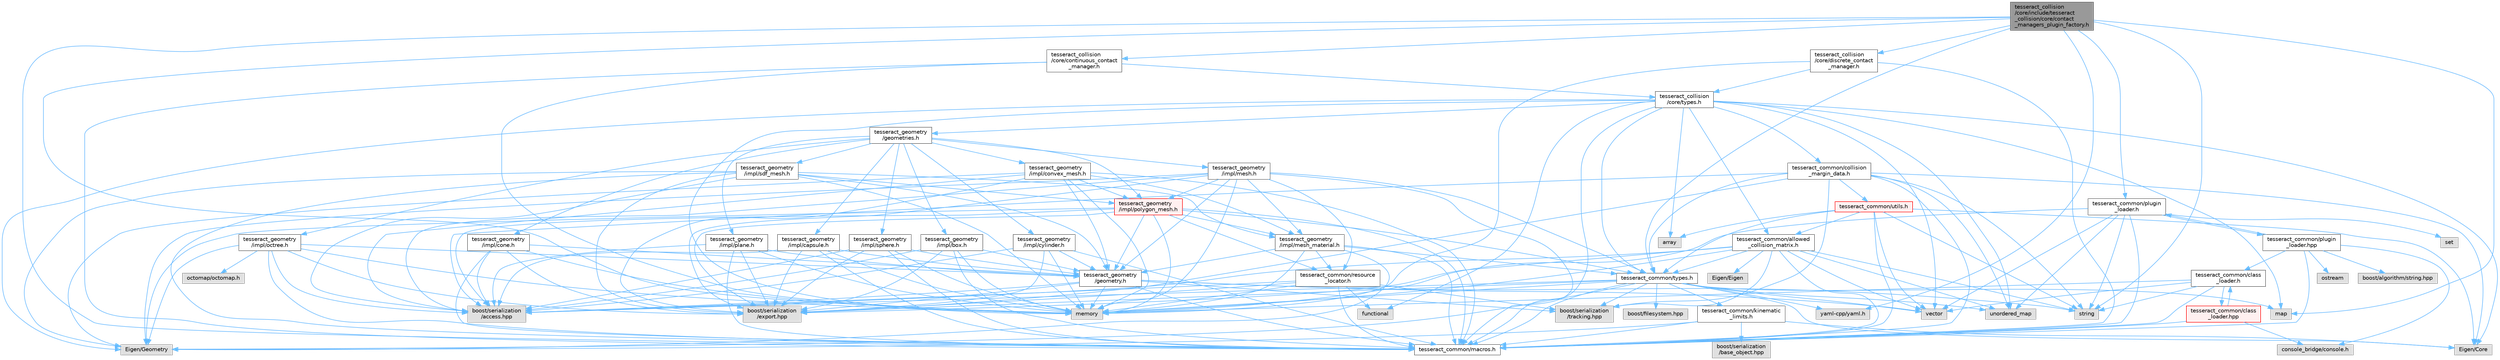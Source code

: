 digraph "tesseract_collision/core/include/tesseract_collision/core/contact_managers_plugin_factory.h"
{
 // LATEX_PDF_SIZE
  bgcolor="transparent";
  edge [fontname=Helvetica,fontsize=10,labelfontname=Helvetica,labelfontsize=10];
  node [fontname=Helvetica,fontsize=10,shape=box,height=0.2,width=0.4];
  Node1 [label="tesseract_collision\l/core/include/tesseract\l_collision/core/contact\l_managers_plugin_factory.h",height=0.2,width=0.4,color="gray40", fillcolor="grey60", style="filled", fontcolor="black",tooltip="Factory for loading contact managers as plugins."];
  Node1 -> Node2 [color="steelblue1",style="solid"];
  Node2 [label="tesseract_common/macros.h",height=0.2,width=0.4,color="grey40", fillcolor="white", style="filled",URL="$de/d3c/macros_8h.html",tooltip="Common Tesseract Macros."];
  Node1 -> Node3 [color="steelblue1",style="solid"];
  Node3 [label="string",height=0.2,width=0.4,color="grey60", fillcolor="#E0E0E0", style="filled",tooltip=" "];
  Node1 -> Node4 [color="steelblue1",style="solid"];
  Node4 [label="memory",height=0.2,width=0.4,color="grey60", fillcolor="#E0E0E0", style="filled",tooltip=" "];
  Node1 -> Node5 [color="steelblue1",style="solid"];
  Node5 [label="map",height=0.2,width=0.4,color="grey60", fillcolor="#E0E0E0", style="filled",tooltip=" "];
  Node1 -> Node6 [color="steelblue1",style="solid"];
  Node6 [label="yaml-cpp/yaml.h",height=0.2,width=0.4,color="grey60", fillcolor="#E0E0E0", style="filled",tooltip=" "];
  Node1 -> Node7 [color="steelblue1",style="solid"];
  Node7 [label="tesseract_collision\l/core/discrete_contact\l_manager.h",height=0.2,width=0.4,color="grey40", fillcolor="white", style="filled",URL="$db/d35/discrete__contact__manager_8h.html",tooltip="This is the discrete contact manager base class."];
  Node7 -> Node2 [color="steelblue1",style="solid"];
  Node7 -> Node4 [color="steelblue1",style="solid"];
  Node7 -> Node8 [color="steelblue1",style="solid"];
  Node8 [label="tesseract_collision\l/core/types.h",height=0.2,width=0.4,color="grey40", fillcolor="white", style="filled",URL="$d3/db3/tesseract__collision_2core_2include_2tesseract__collision_2core_2types_8h.html",tooltip="Tesseracts Collision Common Types."];
  Node8 -> Node2 [color="steelblue1",style="solid"];
  Node8 -> Node9 [color="steelblue1",style="solid"];
  Node9 [label="Eigen/Core",height=0.2,width=0.4,color="grey60", fillcolor="#E0E0E0", style="filled",tooltip=" "];
  Node8 -> Node10 [color="steelblue1",style="solid"];
  Node10 [label="Eigen/Geometry",height=0.2,width=0.4,color="grey60", fillcolor="#E0E0E0", style="filled",tooltip=" "];
  Node8 -> Node11 [color="steelblue1",style="solid"];
  Node11 [label="vector",height=0.2,width=0.4,color="grey60", fillcolor="#E0E0E0", style="filled",tooltip=" "];
  Node8 -> Node4 [color="steelblue1",style="solid"];
  Node8 -> Node5 [color="steelblue1",style="solid"];
  Node8 -> Node12 [color="steelblue1",style="solid"];
  Node12 [label="array",height=0.2,width=0.4,color="grey60", fillcolor="#E0E0E0", style="filled",tooltip=" "];
  Node8 -> Node13 [color="steelblue1",style="solid"];
  Node13 [label="unordered_map",height=0.2,width=0.4,color="grey60", fillcolor="#E0E0E0", style="filled",tooltip=" "];
  Node8 -> Node14 [color="steelblue1",style="solid"];
  Node14 [label="functional",height=0.2,width=0.4,color="grey60", fillcolor="#E0E0E0", style="filled",tooltip=" "];
  Node8 -> Node15 [color="steelblue1",style="solid"];
  Node15 [label="tesseract_geometry\l/geometries.h",height=0.2,width=0.4,color="grey40", fillcolor="white", style="filled",URL="$d4/ddb/geometries_8h.html",tooltip="Tesseract Geometries."];
  Node15 -> Node16 [color="steelblue1",style="solid"];
  Node16 [label="tesseract_geometry\l/impl/box.h",height=0.2,width=0.4,color="grey40", fillcolor="white", style="filled",URL="$df/d9e/tesseract__geometry_2include_2tesseract__geometry_2impl_2box_8h.html",tooltip="Tesseract Box Geometry."];
  Node16 -> Node2 [color="steelblue1",style="solid"];
  Node16 -> Node17 [color="steelblue1",style="solid"];
  Node17 [label="boost/serialization\l/access.hpp",height=0.2,width=0.4,color="grey60", fillcolor="#E0E0E0", style="filled",tooltip=" "];
  Node16 -> Node18 [color="steelblue1",style="solid"];
  Node18 [label="boost/serialization\l/export.hpp",height=0.2,width=0.4,color="grey60", fillcolor="#E0E0E0", style="filled",tooltip=" "];
  Node16 -> Node4 [color="steelblue1",style="solid"];
  Node16 -> Node19 [color="steelblue1",style="solid"];
  Node19 [label="tesseract_geometry\l/geometry.h",height=0.2,width=0.4,color="grey40", fillcolor="white", style="filled",URL="$d0/da6/tesseract__geometry_2include_2tesseract__geometry_2geometry_8h.html",tooltip="Tesseract Geometries."];
  Node19 -> Node2 [color="steelblue1",style="solid"];
  Node19 -> Node17 [color="steelblue1",style="solid"];
  Node19 -> Node18 [color="steelblue1",style="solid"];
  Node19 -> Node4 [color="steelblue1",style="solid"];
  Node19 -> Node3 [color="steelblue1",style="solid"];
  Node19 -> Node11 [color="steelblue1",style="solid"];
  Node19 -> Node20 [color="steelblue1",style="solid"];
  Node20 [label="boost/serialization\l/tracking.hpp",height=0.2,width=0.4,color="grey60", fillcolor="#E0E0E0", style="filled",tooltip=" "];
  Node15 -> Node21 [color="steelblue1",style="solid"];
  Node21 [label="tesseract_geometry\l/impl/capsule.h",height=0.2,width=0.4,color="grey40", fillcolor="white", style="filled",URL="$d8/d2b/tesseract__geometry_2include_2tesseract__geometry_2impl_2capsule_8h.html",tooltip="Tesseract Capsule Geometry."];
  Node21 -> Node2 [color="steelblue1",style="solid"];
  Node21 -> Node17 [color="steelblue1",style="solid"];
  Node21 -> Node18 [color="steelblue1",style="solid"];
  Node21 -> Node4 [color="steelblue1",style="solid"];
  Node21 -> Node19 [color="steelblue1",style="solid"];
  Node15 -> Node22 [color="steelblue1",style="solid"];
  Node22 [label="tesseract_geometry\l/impl/cone.h",height=0.2,width=0.4,color="grey40", fillcolor="white", style="filled",URL="$dc/df2/tesseract__geometry_2include_2tesseract__geometry_2impl_2cone_8h.html",tooltip="Tesseract Cone Geometry."];
  Node22 -> Node2 [color="steelblue1",style="solid"];
  Node22 -> Node17 [color="steelblue1",style="solid"];
  Node22 -> Node18 [color="steelblue1",style="solid"];
  Node22 -> Node4 [color="steelblue1",style="solid"];
  Node22 -> Node19 [color="steelblue1",style="solid"];
  Node15 -> Node23 [color="steelblue1",style="solid"];
  Node23 [label="tesseract_geometry\l/impl/convex_mesh.h",height=0.2,width=0.4,color="grey40", fillcolor="white", style="filled",URL="$de/dd2/tesseract__geometry_2include_2tesseract__geometry_2impl_2convex__mesh_8h.html",tooltip="Tesseract Convex Mesh Geometry."];
  Node23 -> Node2 [color="steelblue1",style="solid"];
  Node23 -> Node17 [color="steelblue1",style="solid"];
  Node23 -> Node18 [color="steelblue1",style="solid"];
  Node23 -> Node10 [color="steelblue1",style="solid"];
  Node23 -> Node4 [color="steelblue1",style="solid"];
  Node23 -> Node19 [color="steelblue1",style="solid"];
  Node23 -> Node24 [color="steelblue1",style="solid"];
  Node24 [label="tesseract_geometry\l/impl/mesh_material.h",height=0.2,width=0.4,color="grey40", fillcolor="white", style="filled",URL="$df/d8e/mesh__material_8h.html",tooltip="Tesseract Mesh Material read from a mesh file."];
  Node24 -> Node2 [color="steelblue1",style="solid"];
  Node24 -> Node25 [color="steelblue1",style="solid"];
  Node25 [label="tesseract_common/resource\l_locator.h",height=0.2,width=0.4,color="grey40", fillcolor="white", style="filled",URL="$d3/d95/resource__locator_8h.html",tooltip="Locate and retrieve resource data."];
  Node25 -> Node2 [color="steelblue1",style="solid"];
  Node25 -> Node17 [color="steelblue1",style="solid"];
  Node25 -> Node14 [color="steelblue1",style="solid"];
  Node25 -> Node4 [color="steelblue1",style="solid"];
  Node25 -> Node18 [color="steelblue1",style="solid"];
  Node25 -> Node20 [color="steelblue1",style="solid"];
  Node24 -> Node10 [color="steelblue1",style="solid"];
  Node24 -> Node4 [color="steelblue1",style="solid"];
  Node24 -> Node19 [color="steelblue1",style="solid"];
  Node24 -> Node26 [color="steelblue1",style="solid"];
  Node26 [label="tesseract_common/types.h",height=0.2,width=0.4,color="grey40", fillcolor="white", style="filled",URL="$dd/ddb/tesseract__common_2include_2tesseract__common_2types_8h.html",tooltip="Common Tesseract Types."];
  Node26 -> Node2 [color="steelblue1",style="solid"];
  Node26 -> Node17 [color="steelblue1",style="solid"];
  Node26 -> Node9 [color="steelblue1",style="solid"];
  Node26 -> Node10 [color="steelblue1",style="solid"];
  Node26 -> Node11 [color="steelblue1",style="solid"];
  Node26 -> Node4 [color="steelblue1",style="solid"];
  Node26 -> Node5 [color="steelblue1",style="solid"];
  Node26 -> Node13 [color="steelblue1",style="solid"];
  Node26 -> Node27 [color="steelblue1",style="solid"];
  Node27 [label="boost/filesystem.hpp",height=0.2,width=0.4,color="grey60", fillcolor="#E0E0E0", style="filled",tooltip=" "];
  Node26 -> Node6 [color="steelblue1",style="solid"];
  Node26 -> Node28 [color="steelblue1",style="solid"];
  Node28 [label="tesseract_common/kinematic\l_limits.h",height=0.2,width=0.4,color="grey40", fillcolor="white", style="filled",URL="$d9/dc2/kinematic__limits_8h.html",tooltip="Common Tesseract Kinematic Limits and Related Utility Functions."];
  Node28 -> Node2 [color="steelblue1",style="solid"];
  Node28 -> Node9 [color="steelblue1",style="solid"];
  Node28 -> Node10 [color="steelblue1",style="solid"];
  Node28 -> Node29 [color="steelblue1",style="solid"];
  Node29 [label="boost/serialization\l/base_object.hpp",height=0.2,width=0.4,color="grey60", fillcolor="#E0E0E0", style="filled",tooltip=" "];
  Node26 -> Node18 [color="steelblue1",style="solid"];
  Node26 -> Node20 [color="steelblue1",style="solid"];
  Node23 -> Node30 [color="steelblue1",style="solid"];
  Node30 [label="tesseract_geometry\l/impl/polygon_mesh.h",height=0.2,width=0.4,color="red", fillcolor="#FFF0F0", style="filled",URL="$d2/deb/polygon__mesh_8h.html",tooltip="Tesseract Polygon Mesh Geometry."];
  Node30 -> Node2 [color="steelblue1",style="solid"];
  Node30 -> Node17 [color="steelblue1",style="solid"];
  Node30 -> Node18 [color="steelblue1",style="solid"];
  Node30 -> Node10 [color="steelblue1",style="solid"];
  Node30 -> Node4 [color="steelblue1",style="solid"];
  Node30 -> Node26 [color="steelblue1",style="solid"];
  Node30 -> Node25 [color="steelblue1",style="solid"];
  Node30 -> Node19 [color="steelblue1",style="solid"];
  Node30 -> Node24 [color="steelblue1",style="solid"];
  Node15 -> Node41 [color="steelblue1",style="solid"];
  Node41 [label="tesseract_geometry\l/impl/cylinder.h",height=0.2,width=0.4,color="grey40", fillcolor="white", style="filled",URL="$d8/d3b/tesseract__geometry_2include_2tesseract__geometry_2impl_2cylinder_8h.html",tooltip="Tesseract Cylinder Geometry."];
  Node41 -> Node2 [color="steelblue1",style="solid"];
  Node41 -> Node17 [color="steelblue1",style="solid"];
  Node41 -> Node18 [color="steelblue1",style="solid"];
  Node41 -> Node4 [color="steelblue1",style="solid"];
  Node41 -> Node19 [color="steelblue1",style="solid"];
  Node15 -> Node42 [color="steelblue1",style="solid"];
  Node42 [label="tesseract_geometry\l/impl/mesh.h",height=0.2,width=0.4,color="grey40", fillcolor="white", style="filled",URL="$d5/d93/tesseract__geometry_2include_2tesseract__geometry_2impl_2mesh_8h.html",tooltip="Tesseract Mesh Geometry."];
  Node42 -> Node2 [color="steelblue1",style="solid"];
  Node42 -> Node25 [color="steelblue1",style="solid"];
  Node42 -> Node17 [color="steelblue1",style="solid"];
  Node42 -> Node18 [color="steelblue1",style="solid"];
  Node42 -> Node10 [color="steelblue1",style="solid"];
  Node42 -> Node4 [color="steelblue1",style="solid"];
  Node42 -> Node26 [color="steelblue1",style="solid"];
  Node42 -> Node19 [color="steelblue1",style="solid"];
  Node42 -> Node24 [color="steelblue1",style="solid"];
  Node42 -> Node30 [color="steelblue1",style="solid"];
  Node15 -> Node43 [color="steelblue1",style="solid"];
  Node43 [label="tesseract_geometry\l/impl/octree.h",height=0.2,width=0.4,color="grey40", fillcolor="white", style="filled",URL="$df/d5e/tesseract__geometry_2include_2tesseract__geometry_2impl_2octree_8h.html",tooltip="Tesseract Octree Geometry."];
  Node43 -> Node2 [color="steelblue1",style="solid"];
  Node43 -> Node17 [color="steelblue1",style="solid"];
  Node43 -> Node18 [color="steelblue1",style="solid"];
  Node43 -> Node10 [color="steelblue1",style="solid"];
  Node43 -> Node4 [color="steelblue1",style="solid"];
  Node43 -> Node44 [color="steelblue1",style="solid"];
  Node44 [label="octomap/octomap.h",height=0.2,width=0.4,color="grey60", fillcolor="#E0E0E0", style="filled",tooltip=" "];
  Node43 -> Node19 [color="steelblue1",style="solid"];
  Node15 -> Node45 [color="steelblue1",style="solid"];
  Node45 [label="tesseract_geometry\l/impl/plane.h",height=0.2,width=0.4,color="grey40", fillcolor="white", style="filled",URL="$db/d8b/plane_8h.html",tooltip="Tesseract Plane Geometry."];
  Node45 -> Node2 [color="steelblue1",style="solid"];
  Node45 -> Node17 [color="steelblue1",style="solid"];
  Node45 -> Node18 [color="steelblue1",style="solid"];
  Node45 -> Node4 [color="steelblue1",style="solid"];
  Node45 -> Node19 [color="steelblue1",style="solid"];
  Node15 -> Node30 [color="steelblue1",style="solid"];
  Node15 -> Node46 [color="steelblue1",style="solid"];
  Node46 [label="tesseract_geometry\l/impl/sdf_mesh.h",height=0.2,width=0.4,color="grey40", fillcolor="white", style="filled",URL="$d2/d17/tesseract__geometry_2include_2tesseract__geometry_2impl_2sdf__mesh_8h.html",tooltip="Tesseract SDF Mesh Geometry."];
  Node46 -> Node2 [color="steelblue1",style="solid"];
  Node46 -> Node17 [color="steelblue1",style="solid"];
  Node46 -> Node18 [color="steelblue1",style="solid"];
  Node46 -> Node10 [color="steelblue1",style="solid"];
  Node46 -> Node4 [color="steelblue1",style="solid"];
  Node46 -> Node19 [color="steelblue1",style="solid"];
  Node46 -> Node24 [color="steelblue1",style="solid"];
  Node46 -> Node30 [color="steelblue1",style="solid"];
  Node15 -> Node47 [color="steelblue1",style="solid"];
  Node47 [label="tesseract_geometry\l/impl/sphere.h",height=0.2,width=0.4,color="grey40", fillcolor="white", style="filled",URL="$d8/db6/tesseract__geometry_2include_2tesseract__geometry_2impl_2sphere_8h.html",tooltip="Tesseract Sphere Geometry."];
  Node47 -> Node2 [color="steelblue1",style="solid"];
  Node47 -> Node17 [color="steelblue1",style="solid"];
  Node47 -> Node18 [color="steelblue1",style="solid"];
  Node47 -> Node4 [color="steelblue1",style="solid"];
  Node47 -> Node19 [color="steelblue1",style="solid"];
  Node8 -> Node26 [color="steelblue1",style="solid"];
  Node8 -> Node48 [color="steelblue1",style="solid"];
  Node48 [label="tesseract_common/collision\l_margin_data.h",height=0.2,width=0.4,color="grey40", fillcolor="white", style="filled",URL="$d4/da8/collision__margin__data_8h.html",tooltip="This is used to store collision margin information."];
  Node48 -> Node2 [color="steelblue1",style="solid"];
  Node48 -> Node17 [color="steelblue1",style="solid"];
  Node48 -> Node9 [color="steelblue1",style="solid"];
  Node48 -> Node3 [color="steelblue1",style="solid"];
  Node48 -> Node13 [color="steelblue1",style="solid"];
  Node48 -> Node26 [color="steelblue1",style="solid"];
  Node48 -> Node49 [color="steelblue1",style="solid"];
  Node49 [label="tesseract_common/utils.h",height=0.2,width=0.4,color="red", fillcolor="#FFF0F0", style="filled",URL="$dc/d79/tesseract__common_2include_2tesseract__common_2utils_8h.html",tooltip="Common Tesseract Utility Functions."];
  Node49 -> Node2 [color="steelblue1",style="solid"];
  Node49 -> Node12 [color="steelblue1",style="solid"];
  Node49 -> Node11 [color="steelblue1",style="solid"];
  Node49 -> Node3 [color="steelblue1",style="solid"];
  Node49 -> Node9 [color="steelblue1",style="solid"];
  Node49 -> Node55 [color="steelblue1",style="solid"];
  Node55 [label="tesseract_common/allowed\l_collision_matrix.h",height=0.2,width=0.4,color="grey40", fillcolor="white", style="filled",URL="$d2/d01/allowed__collision__matrix_8h.html",tooltip=" "];
  Node55 -> Node2 [color="steelblue1",style="solid"];
  Node55 -> Node17 [color="steelblue1",style="solid"];
  Node55 -> Node3 [color="steelblue1",style="solid"];
  Node55 -> Node11 [color="steelblue1",style="solid"];
  Node55 -> Node4 [color="steelblue1",style="solid"];
  Node55 -> Node56 [color="steelblue1",style="solid"];
  Node56 [label="Eigen/Eigen",height=0.2,width=0.4,color="grey60", fillcolor="#E0E0E0", style="filled",tooltip=" "];
  Node55 -> Node13 [color="steelblue1",style="solid"];
  Node55 -> Node26 [color="steelblue1",style="solid"];
  Node55 -> Node18 [color="steelblue1",style="solid"];
  Node55 -> Node20 [color="steelblue1",style="solid"];
  Node49 -> Node26 [color="steelblue1",style="solid"];
  Node48 -> Node18 [color="steelblue1",style="solid"];
  Node48 -> Node20 [color="steelblue1",style="solid"];
  Node8 -> Node55 [color="steelblue1",style="solid"];
  Node1 -> Node57 [color="steelblue1",style="solid"];
  Node57 [label="tesseract_collision\l/core/continuous_contact\l_manager.h",height=0.2,width=0.4,color="grey40", fillcolor="white", style="filled",URL="$d6/d0f/continuous__contact__manager_8h.html",tooltip="This is the continuous contact manager base class."];
  Node57 -> Node2 [color="steelblue1",style="solid"];
  Node57 -> Node4 [color="steelblue1",style="solid"];
  Node57 -> Node8 [color="steelblue1",style="solid"];
  Node1 -> Node58 [color="steelblue1",style="solid"];
  Node58 [label="tesseract_common/plugin\l_loader.h",height=0.2,width=0.4,color="grey40", fillcolor="white", style="filled",URL="$de/db6/plugin__loader_8h.html",tooltip="Plugin Loader to be used throughout Tesseract for loading plugins."];
  Node58 -> Node2 [color="steelblue1",style="solid"];
  Node58 -> Node59 [color="steelblue1",style="solid"];
  Node59 [label="set",height=0.2,width=0.4,color="grey60", fillcolor="#E0E0E0", style="filled",tooltip=" "];
  Node58 -> Node13 [color="steelblue1",style="solid"];
  Node58 -> Node3 [color="steelblue1",style="solid"];
  Node58 -> Node4 [color="steelblue1",style="solid"];
  Node58 -> Node11 [color="steelblue1",style="solid"];
  Node58 -> Node60 [color="steelblue1",style="solid"];
  Node60 [label="tesseract_common/plugin\l_loader.hpp",height=0.2,width=0.4,color="grey40", fillcolor="white", style="filled",URL="$d1/d2f/plugin__loader_8hpp.html",tooltip="Plugin Loader to be used throughout Tesseract for loading plugins."];
  Node60 -> Node2 [color="steelblue1",style="solid"];
  Node60 -> Node61 [color="steelblue1",style="solid"];
  Node61 [label="boost/algorithm/string.hpp",height=0.2,width=0.4,color="grey60", fillcolor="#E0E0E0", style="filled",tooltip=" "];
  Node60 -> Node62 [color="steelblue1",style="solid"];
  Node62 [label="console_bridge/console.h",height=0.2,width=0.4,color="grey60", fillcolor="#E0E0E0", style="filled",tooltip=" "];
  Node60 -> Node63 [color="steelblue1",style="solid"];
  Node63 [label="ostream",height=0.2,width=0.4,color="grey60", fillcolor="#E0E0E0", style="filled",tooltip=" "];
  Node60 -> Node58 [color="steelblue1",style="solid"];
  Node60 -> Node64 [color="steelblue1",style="solid"];
  Node64 [label="tesseract_common/class\l_loader.h",height=0.2,width=0.4,color="grey40", fillcolor="white", style="filled",URL="$dd/d9f/class__loader_8h.html",tooltip="Class Loader to be used throughout Tesseract for loading plugins."];
  Node64 -> Node2 [color="steelblue1",style="solid"];
  Node64 -> Node4 [color="steelblue1",style="solid"];
  Node64 -> Node3 [color="steelblue1",style="solid"];
  Node64 -> Node11 [color="steelblue1",style="solid"];
  Node64 -> Node65 [color="steelblue1",style="solid"];
  Node65 [label="tesseract_common/class\l_loader.hpp",height=0.2,width=0.4,color="red", fillcolor="#FFF0F0", style="filled",URL="$d5/dac/class__loader_8hpp.html",tooltip="Class Loader to be used throughout Tesseract for loading plugins."];
  Node65 -> Node2 [color="steelblue1",style="solid"];
  Node65 -> Node62 [color="steelblue1",style="solid"];
  Node65 -> Node64 [color="steelblue1",style="solid"];
  Node1 -> Node26 [color="steelblue1",style="solid"];
}
